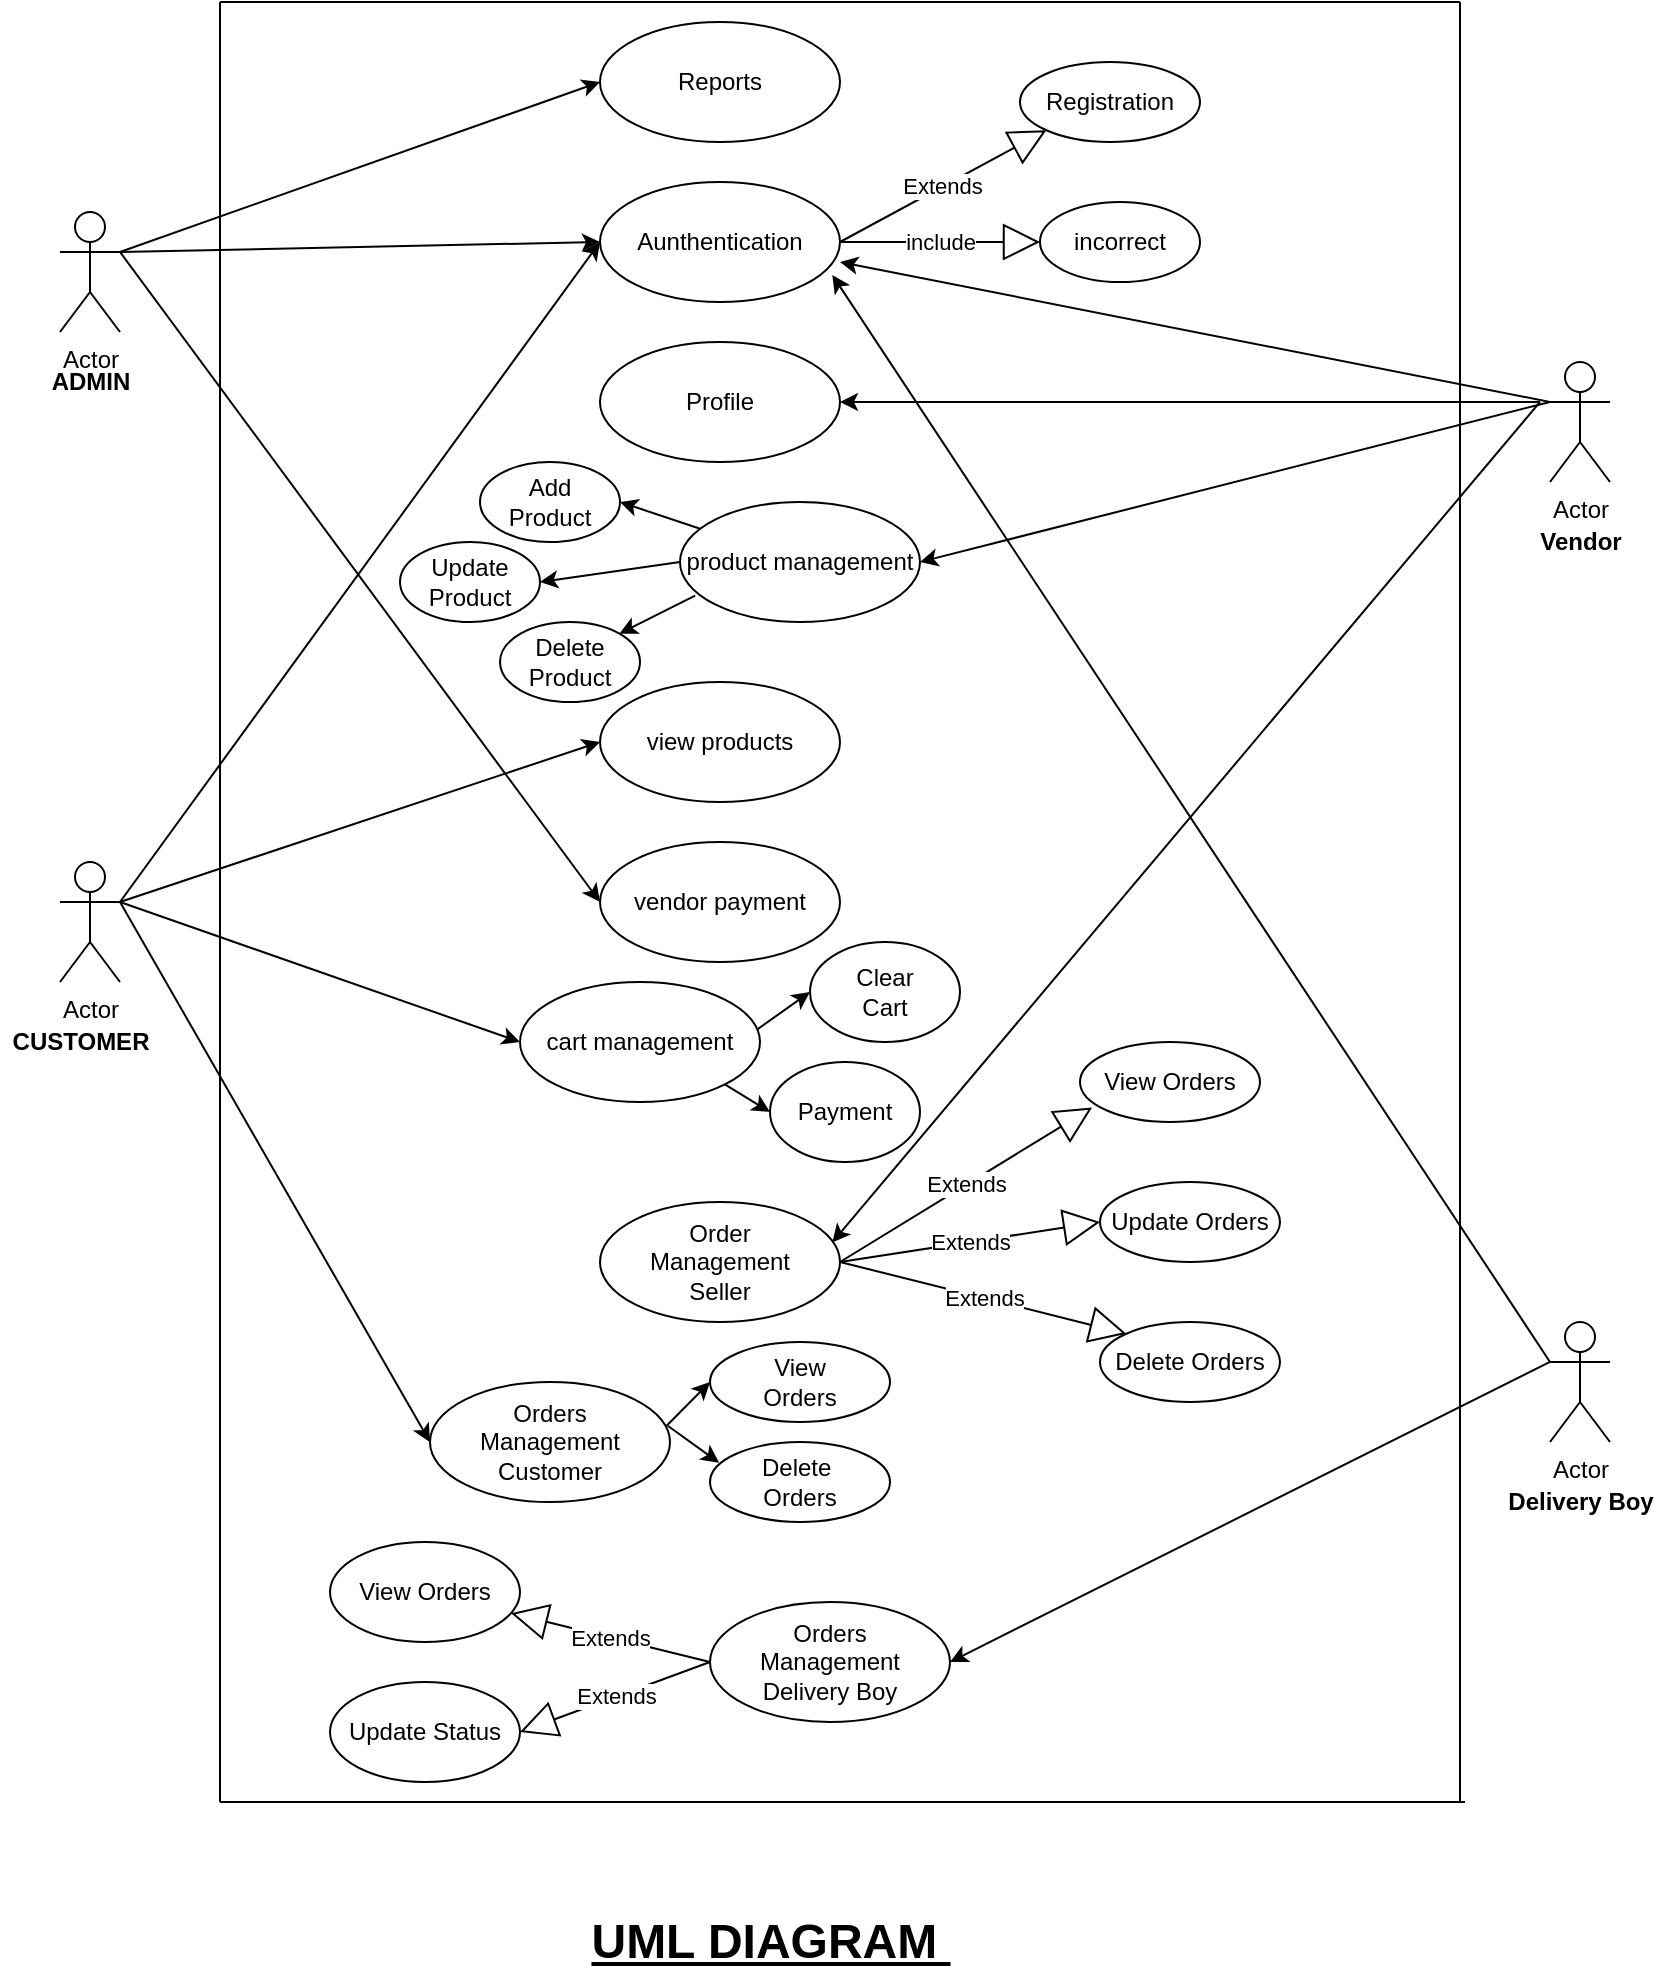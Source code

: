 <mxfile version="16.1.2" type="device"><diagram id="dJActe31xgW4fxhxk74n" name="Page-1"><mxGraphModel dx="1221" dy="764" grid="1" gridSize="10" guides="1" tooltips="1" connect="1" arrows="1" fold="1" page="1" pageScale="1" pageWidth="2339" pageHeight="3300" math="0" shadow="0"><root><mxCell id="0"/><mxCell id="1" parent="0"/><mxCell id="O070oOsSCNhPtYjGPl3y-1" value="Reports" style="ellipse;whiteSpace=wrap;html=1;" parent="1" vertex="1"><mxGeometry x="340" y="50" width="120" height="60" as="geometry"/></mxCell><mxCell id="O070oOsSCNhPtYjGPl3y-3" value="product management" style="ellipse;whiteSpace=wrap;html=1;" parent="1" vertex="1"><mxGeometry x="380" y="290" width="120" height="60" as="geometry"/></mxCell><mxCell id="O070oOsSCNhPtYjGPl3y-4" value="vendor payment" style="ellipse;whiteSpace=wrap;html=1;" parent="1" vertex="1"><mxGeometry x="340" y="460" width="120" height="60" as="geometry"/></mxCell><mxCell id="O070oOsSCNhPtYjGPl3y-5" value="Actor" style="shape=umlActor;verticalLabelPosition=bottom;verticalAlign=top;html=1;" parent="1" vertex="1"><mxGeometry x="70" y="470" width="30" height="60" as="geometry"/></mxCell><mxCell id="O070oOsSCNhPtYjGPl3y-6" value="Actor" style="shape=umlActor;verticalLabelPosition=bottom;verticalAlign=top;html=1;" parent="1" vertex="1"><mxGeometry x="815" y="220" width="30" height="60" as="geometry"/></mxCell><mxCell id="O070oOsSCNhPtYjGPl3y-7" value="Actor" style="shape=umlActor;verticalLabelPosition=bottom;verticalAlign=top;html=1;" parent="1" vertex="1"><mxGeometry x="70" y="145" width="30" height="60" as="geometry"/></mxCell><mxCell id="O070oOsSCNhPtYjGPl3y-8" value="Actor" style="shape=umlActor;verticalLabelPosition=bottom;verticalAlign=top;html=1;" parent="1" vertex="1"><mxGeometry x="815" y="700" width="30" height="60" as="geometry"/></mxCell><mxCell id="O070oOsSCNhPtYjGPl3y-10" value="Aunthentication" style="ellipse;whiteSpace=wrap;html=1;" parent="1" vertex="1"><mxGeometry x="340" y="130" width="120" height="60" as="geometry"/></mxCell><mxCell id="O070oOsSCNhPtYjGPl3y-11" value="cart management" style="ellipse;whiteSpace=wrap;html=1;" parent="1" vertex="1"><mxGeometry x="300" y="530" width="120" height="60" as="geometry"/></mxCell><mxCell id="O070oOsSCNhPtYjGPl3y-12" value="Order&lt;br&gt;Management&lt;br&gt;Seller" style="ellipse;whiteSpace=wrap;html=1;" parent="1" vertex="1"><mxGeometry x="340" y="640" width="120" height="60" as="geometry"/></mxCell><mxCell id="O070oOsSCNhPtYjGPl3y-14" value="Registration" style="ellipse;whiteSpace=wrap;html=1;" parent="1" vertex="1"><mxGeometry x="550" y="70" width="90" height="40" as="geometry"/></mxCell><mxCell id="O070oOsSCNhPtYjGPl3y-15" value="incorrect" style="ellipse;whiteSpace=wrap;html=1;" parent="1" vertex="1"><mxGeometry x="560" y="140" width="80" height="40" as="geometry"/></mxCell><mxCell id="O070oOsSCNhPtYjGPl3y-16" value="Extends" style="endArrow=block;endSize=16;endFill=0;html=1;rounded=0;entryX=0;entryY=1;entryDx=0;entryDy=0;exitX=1;exitY=0.5;exitDx=0;exitDy=0;" parent="1" source="O070oOsSCNhPtYjGPl3y-10" target="O070oOsSCNhPtYjGPl3y-14" edge="1"><mxGeometry width="160" relative="1" as="geometry"><mxPoint x="460" y="240" as="sourcePoint"/><mxPoint x="620" y="240" as="targetPoint"/></mxGeometry></mxCell><mxCell id="O070oOsSCNhPtYjGPl3y-17" value="include" style="endArrow=block;endSize=16;endFill=0;html=1;rounded=0;entryX=0;entryY=0.5;entryDx=0;entryDy=0;exitX=1;exitY=0.5;exitDx=0;exitDy=0;" parent="1" source="O070oOsSCNhPtYjGPl3y-10" target="O070oOsSCNhPtYjGPl3y-15" edge="1"><mxGeometry width="160" relative="1" as="geometry"><mxPoint x="460" y="239.5" as="sourcePoint"/><mxPoint x="620" y="239.5" as="targetPoint"/></mxGeometry></mxCell><mxCell id="O070oOsSCNhPtYjGPl3y-24" value="&lt;b&gt;Delivery Boy&lt;/b&gt;" style="text;html=1;align=center;verticalAlign=middle;resizable=0;points=[];autosize=1;strokeColor=none;fillColor=none;" parent="1" vertex="1"><mxGeometry x="785" y="780" width="90" height="20" as="geometry"/></mxCell><mxCell id="O070oOsSCNhPtYjGPl3y-25" value="&lt;b&gt;Vendor&lt;/b&gt;" style="text;html=1;align=center;verticalAlign=middle;resizable=0;points=[];autosize=1;strokeColor=none;fillColor=none;" parent="1" vertex="1"><mxGeometry x="800" y="300" width="60" height="20" as="geometry"/></mxCell><mxCell id="O070oOsSCNhPtYjGPl3y-26" value="&lt;b&gt;CUSTOMER&lt;/b&gt;" style="text;html=1;align=center;verticalAlign=middle;resizable=0;points=[];autosize=1;strokeColor=none;fillColor=none;" parent="1" vertex="1"><mxGeometry x="40" y="550" width="80" height="20" as="geometry"/></mxCell><mxCell id="O070oOsSCNhPtYjGPl3y-27" value="&lt;b&gt;ADMIN&lt;/b&gt;" style="text;html=1;align=center;verticalAlign=middle;resizable=0;points=[];autosize=1;strokeColor=none;fillColor=none;" parent="1" vertex="1"><mxGeometry x="60" y="220" width="50" height="20" as="geometry"/></mxCell><mxCell id="O070oOsSCNhPtYjGPl3y-30" value="view products" style="ellipse;whiteSpace=wrap;html=1;" parent="1" vertex="1"><mxGeometry x="340" y="380" width="120" height="60" as="geometry"/></mxCell><mxCell id="O070oOsSCNhPtYjGPl3y-40" value="" style="endArrow=classic;html=1;rounded=0;entryX=0;entryY=0.5;entryDx=0;entryDy=0;" parent="1" target="O070oOsSCNhPtYjGPl3y-10" edge="1"><mxGeometry width="50" height="50" relative="1" as="geometry"><mxPoint x="100" y="490" as="sourcePoint"/><mxPoint x="350" y="140" as="targetPoint"/></mxGeometry></mxCell><mxCell id="O070oOsSCNhPtYjGPl3y-42" value="" style="endArrow=classic;html=1;rounded=0;entryX=0;entryY=0.5;entryDx=0;entryDy=0;" parent="1" target="O070oOsSCNhPtYjGPl3y-30" edge="1"><mxGeometry width="50" height="50" relative="1" as="geometry"><mxPoint x="100" y="490" as="sourcePoint"/><mxPoint x="360" y="150" as="targetPoint"/></mxGeometry></mxCell><mxCell id="O070oOsSCNhPtYjGPl3y-43" value="" style="endArrow=classic;html=1;rounded=0;entryX=0;entryY=0.5;entryDx=0;entryDy=0;" parent="1" target="O070oOsSCNhPtYjGPl3y-11" edge="1"><mxGeometry width="50" height="50" relative="1" as="geometry"><mxPoint x="100" y="490" as="sourcePoint"/><mxPoint x="370" y="160" as="targetPoint"/></mxGeometry></mxCell><mxCell id="O070oOsSCNhPtYjGPl3y-44" value="" style="endArrow=classic;html=1;rounded=0;entryX=0;entryY=0.5;entryDx=0;entryDy=0;" parent="1" target="hJMFPmXhheFxjmPKnF_F-14" edge="1"><mxGeometry width="50" height="50" relative="1" as="geometry"><mxPoint x="100" y="490" as="sourcePoint"/><mxPoint x="380" y="170" as="targetPoint"/></mxGeometry></mxCell><mxCell id="O070oOsSCNhPtYjGPl3y-46" value="Profile" style="ellipse;whiteSpace=wrap;html=1;" parent="1" vertex="1"><mxGeometry x="340" y="210" width="120" height="60" as="geometry"/></mxCell><mxCell id="O070oOsSCNhPtYjGPl3y-48" value="" style="endArrow=classic;html=1;rounded=0;exitX=0;exitY=0.333;exitDx=0;exitDy=0;exitPerimeter=0;" parent="1" source="O070oOsSCNhPtYjGPl3y-6" edge="1"><mxGeometry width="50" height="50" relative="1" as="geometry"><mxPoint x="770" y="190" as="sourcePoint"/><mxPoint x="460" y="170" as="targetPoint"/></mxGeometry></mxCell><mxCell id="O070oOsSCNhPtYjGPl3y-49" value="" style="endArrow=classic;html=1;rounded=0;exitX=0;exitY=0.333;exitDx=0;exitDy=0;exitPerimeter=0;entryX=1;entryY=0.5;entryDx=0;entryDy=0;" parent="1" source="O070oOsSCNhPtYjGPl3y-6" target="O070oOsSCNhPtYjGPl3y-3" edge="1"><mxGeometry width="50" height="50" relative="1" as="geometry"><mxPoint x="780" y="250" as="sourcePoint"/><mxPoint x="470" y="180" as="targetPoint"/></mxGeometry></mxCell><mxCell id="O070oOsSCNhPtYjGPl3y-50" value="" style="endArrow=classic;html=1;rounded=0;entryX=1;entryY=0.5;entryDx=0;entryDy=0;" parent="1" target="O070oOsSCNhPtYjGPl3y-46" edge="1"><mxGeometry width="50" height="50" relative="1" as="geometry"><mxPoint x="810" y="240" as="sourcePoint"/><mxPoint x="480" y="190" as="targetPoint"/></mxGeometry></mxCell><mxCell id="O070oOsSCNhPtYjGPl3y-51" value="" style="endArrow=classic;html=1;rounded=0;entryX=0.968;entryY=0.337;entryDx=0;entryDy=0;entryPerimeter=0;" parent="1" target="O070oOsSCNhPtYjGPl3y-12" edge="1"><mxGeometry width="50" height="50" relative="1" as="geometry"><mxPoint x="810" y="240" as="sourcePoint"/><mxPoint x="510" y="500" as="targetPoint"/></mxGeometry></mxCell><mxCell id="O070oOsSCNhPtYjGPl3y-52" value="" style="endArrow=classic;html=1;rounded=0;entryX=0;entryY=0.5;entryDx=0;entryDy=0;exitX=1;exitY=0.333;exitDx=0;exitDy=0;exitPerimeter=0;" parent="1" source="O070oOsSCNhPtYjGPl3y-7" target="O070oOsSCNhPtYjGPl3y-10" edge="1"><mxGeometry width="50" height="50" relative="1" as="geometry"><mxPoint x="150" y="170" as="sourcePoint"/><mxPoint x="200" y="120" as="targetPoint"/></mxGeometry></mxCell><mxCell id="O070oOsSCNhPtYjGPl3y-54" value="" style="endArrow=classic;html=1;rounded=0;entryX=0;entryY=0.5;entryDx=0;entryDy=0;exitX=1;exitY=0.333;exitDx=0;exitDy=0;exitPerimeter=0;" parent="1" source="O070oOsSCNhPtYjGPl3y-7" target="O070oOsSCNhPtYjGPl3y-4" edge="1"><mxGeometry width="50" height="50" relative="1" as="geometry"><mxPoint x="150" y="170" as="sourcePoint"/><mxPoint x="360" y="180" as="targetPoint"/></mxGeometry></mxCell><mxCell id="O070oOsSCNhPtYjGPl3y-55" value="" style="endArrow=classic;html=1;rounded=0;entryX=0;entryY=0.5;entryDx=0;entryDy=0;exitX=1;exitY=0.333;exitDx=0;exitDy=0;exitPerimeter=0;" parent="1" source="O070oOsSCNhPtYjGPl3y-7" target="O070oOsSCNhPtYjGPl3y-1" edge="1"><mxGeometry width="50" height="50" relative="1" as="geometry"><mxPoint x="180" y="200" as="sourcePoint"/><mxPoint x="370" y="190" as="targetPoint"/></mxGeometry></mxCell><mxCell id="O070oOsSCNhPtYjGPl3y-57" value="" style="endArrow=classic;html=1;rounded=0;exitX=0;exitY=0.333;exitDx=0;exitDy=0;exitPerimeter=0;entryX=0.968;entryY=0.775;entryDx=0;entryDy=0;entryPerimeter=0;" parent="1" source="O070oOsSCNhPtYjGPl3y-8" target="O070oOsSCNhPtYjGPl3y-10" edge="1"><mxGeometry width="50" height="50" relative="1" as="geometry"><mxPoint x="810" y="490" as="sourcePoint"/><mxPoint x="450" y="170" as="targetPoint"/></mxGeometry></mxCell><mxCell id="O070oOsSCNhPtYjGPl3y-62" value="" style="endArrow=classic;html=1;rounded=0;exitX=0;exitY=0.333;exitDx=0;exitDy=0;exitPerimeter=0;entryX=1;entryY=0.5;entryDx=0;entryDy=0;" parent="1" source="O070oOsSCNhPtYjGPl3y-8" edge="1" target="hJMFPmXhheFxjmPKnF_F-15"><mxGeometry width="50" height="50" relative="1" as="geometry"><mxPoint x="790" y="530" as="sourcePoint"/><mxPoint x="460" y="670" as="targetPoint"/></mxGeometry></mxCell><mxCell id="O070oOsSCNhPtYjGPl3y-63" value="" style="endArrow=none;html=1;rounded=0;" parent="1" edge="1"><mxGeometry width="50" height="50" relative="1" as="geometry"><mxPoint x="150" y="940" as="sourcePoint"/><mxPoint x="150" y="40" as="targetPoint"/></mxGeometry></mxCell><mxCell id="O070oOsSCNhPtYjGPl3y-64" value="" style="endArrow=none;html=1;rounded=0;" parent="1" edge="1"><mxGeometry width="50" height="50" relative="1" as="geometry"><mxPoint x="150" y="40" as="sourcePoint"/><mxPoint x="770" y="40" as="targetPoint"/></mxGeometry></mxCell><mxCell id="O070oOsSCNhPtYjGPl3y-65" value="" style="endArrow=none;html=1;rounded=0;" parent="1" edge="1"><mxGeometry width="50" height="50" relative="1" as="geometry"><mxPoint x="770" y="940" as="sourcePoint"/><mxPoint x="770" y="40" as="targetPoint"/></mxGeometry></mxCell><mxCell id="O070oOsSCNhPtYjGPl3y-66" value="" style="endArrow=none;html=1;rounded=0;" parent="1" edge="1"><mxGeometry width="50" height="50" relative="1" as="geometry"><mxPoint x="150" y="940" as="sourcePoint"/><mxPoint x="772.5" y="940" as="targetPoint"/></mxGeometry></mxCell><mxCell id="O070oOsSCNhPtYjGPl3y-68" value="&lt;font style=&quot;font-size: 24px&quot;&gt;&lt;b&gt;&lt;u&gt;UML DIAGRAM&amp;nbsp;&lt;/u&gt;&lt;/b&gt;&lt;/font&gt;" style="text;html=1;align=center;verticalAlign=middle;resizable=0;points=[];autosize=1;strokeColor=none;fillColor=none;" parent="1" vertex="1"><mxGeometry x="330" y="1000" width="190" height="20" as="geometry"/></mxCell><mxCell id="hJMFPmXhheFxjmPKnF_F-1" value="Add&lt;br&gt;Product" style="ellipse;whiteSpace=wrap;html=1;" vertex="1" parent="1"><mxGeometry x="280" y="270" width="70" height="40" as="geometry"/></mxCell><mxCell id="hJMFPmXhheFxjmPKnF_F-2" value="Update&lt;br&gt;Product" style="ellipse;whiteSpace=wrap;html=1;" vertex="1" parent="1"><mxGeometry x="240" y="310" width="70" height="40" as="geometry"/></mxCell><mxCell id="hJMFPmXhheFxjmPKnF_F-3" value="Delete&lt;br&gt;Product" style="ellipse;whiteSpace=wrap;html=1;" vertex="1" parent="1"><mxGeometry x="290" y="350" width="70" height="40" as="geometry"/></mxCell><mxCell id="hJMFPmXhheFxjmPKnF_F-5" value="" style="endArrow=classic;html=1;rounded=0;" edge="1" parent="1" source="O070oOsSCNhPtYjGPl3y-3"><mxGeometry width="50" height="50" relative="1" as="geometry"><mxPoint x="500" y="460" as="sourcePoint"/><mxPoint x="350" y="290" as="targetPoint"/></mxGeometry></mxCell><mxCell id="hJMFPmXhheFxjmPKnF_F-6" value="" style="endArrow=classic;html=1;rounded=0;entryX=1;entryY=0.5;entryDx=0;entryDy=0;exitX=0;exitY=0.5;exitDx=0;exitDy=0;" edge="1" parent="1" source="O070oOsSCNhPtYjGPl3y-3" target="hJMFPmXhheFxjmPKnF_F-2"><mxGeometry width="50" height="50" relative="1" as="geometry"><mxPoint x="380" y="313" as="sourcePoint"/><mxPoint x="360" y="300" as="targetPoint"/></mxGeometry></mxCell><mxCell id="hJMFPmXhheFxjmPKnF_F-7" value="" style="endArrow=classic;html=1;rounded=0;entryX=1;entryY=0;entryDx=0;entryDy=0;exitX=0.063;exitY=0.78;exitDx=0;exitDy=0;exitPerimeter=0;" edge="1" parent="1" source="O070oOsSCNhPtYjGPl3y-3" target="hJMFPmXhheFxjmPKnF_F-3"><mxGeometry width="50" height="50" relative="1" as="geometry"><mxPoint x="410.077" y="323.359" as="sourcePoint"/><mxPoint x="370" y="310" as="targetPoint"/></mxGeometry></mxCell><mxCell id="hJMFPmXhheFxjmPKnF_F-9" value="Clear&lt;br&gt;Cart" style="ellipse;whiteSpace=wrap;html=1;" vertex="1" parent="1"><mxGeometry x="445" y="510" width="75" height="50" as="geometry"/></mxCell><mxCell id="hJMFPmXhheFxjmPKnF_F-10" value="Payment" style="ellipse;whiteSpace=wrap;html=1;" vertex="1" parent="1"><mxGeometry x="425" y="570" width="75" height="50" as="geometry"/></mxCell><mxCell id="hJMFPmXhheFxjmPKnF_F-12" value="" style="endArrow=classic;html=1;rounded=0;exitX=0.99;exitY=0.393;exitDx=0;exitDy=0;exitPerimeter=0;entryX=0;entryY=0.5;entryDx=0;entryDy=0;" edge="1" parent="1" source="O070oOsSCNhPtYjGPl3y-11" target="hJMFPmXhheFxjmPKnF_F-9"><mxGeometry width="50" height="50" relative="1" as="geometry"><mxPoint x="500" y="440" as="sourcePoint"/><mxPoint x="550" y="390" as="targetPoint"/></mxGeometry></mxCell><mxCell id="hJMFPmXhheFxjmPKnF_F-13" value="" style="endArrow=classic;html=1;rounded=0;exitX=1;exitY=1;exitDx=0;exitDy=0;entryX=0;entryY=0.5;entryDx=0;entryDy=0;" edge="1" parent="1" source="O070oOsSCNhPtYjGPl3y-11" target="hJMFPmXhheFxjmPKnF_F-10"><mxGeometry width="50" height="50" relative="1" as="geometry"><mxPoint x="428.8" y="563.58" as="sourcePoint"/><mxPoint x="455" y="545" as="targetPoint"/></mxGeometry></mxCell><mxCell id="hJMFPmXhheFxjmPKnF_F-14" value="Orders&lt;br&gt;Management&lt;br&gt;Customer" style="ellipse;whiteSpace=wrap;html=1;" vertex="1" parent="1"><mxGeometry x="255" y="730" width="120" height="60" as="geometry"/></mxCell><mxCell id="hJMFPmXhheFxjmPKnF_F-15" value="Orders&lt;br&gt;Management&lt;br&gt;Delivery Boy" style="ellipse;whiteSpace=wrap;html=1;" vertex="1" parent="1"><mxGeometry x="395" y="840" width="120" height="60" as="geometry"/></mxCell><mxCell id="hJMFPmXhheFxjmPKnF_F-16" value="View Orders" style="ellipse;whiteSpace=wrap;html=1;" vertex="1" parent="1"><mxGeometry x="580" y="560" width="90" height="40" as="geometry"/></mxCell><mxCell id="hJMFPmXhheFxjmPKnF_F-17" value="Delete&amp;nbsp;&lt;br&gt;Orders" style="ellipse;whiteSpace=wrap;html=1;" vertex="1" parent="1"><mxGeometry x="395" y="760" width="90" height="40" as="geometry"/></mxCell><mxCell id="hJMFPmXhheFxjmPKnF_F-18" value="Delete Orders" style="ellipse;whiteSpace=wrap;html=1;" vertex="1" parent="1"><mxGeometry x="590" y="700" width="90" height="40" as="geometry"/></mxCell><mxCell id="hJMFPmXhheFxjmPKnF_F-19" value="View&lt;br&gt;Orders" style="ellipse;whiteSpace=wrap;html=1;" vertex="1" parent="1"><mxGeometry x="395" y="710" width="90" height="40" as="geometry"/></mxCell><mxCell id="hJMFPmXhheFxjmPKnF_F-22" value="" style="endArrow=classic;html=1;rounded=0;exitX=0.985;exitY=0.367;exitDx=0;exitDy=0;entryX=0;entryY=0.5;entryDx=0;entryDy=0;exitPerimeter=0;" edge="1" parent="1" source="hJMFPmXhheFxjmPKnF_F-14" target="hJMFPmXhheFxjmPKnF_F-19"><mxGeometry width="50" height="50" relative="1" as="geometry"><mxPoint x="470" y="680" as="sourcePoint"/><mxPoint x="533.18" y="715.858" as="targetPoint"/></mxGeometry></mxCell><mxCell id="hJMFPmXhheFxjmPKnF_F-23" value="" style="endArrow=classic;html=1;rounded=0;exitX=0.992;exitY=0.367;exitDx=0;exitDy=0;entryX=0.051;entryY=0.26;entryDx=0;entryDy=0;exitPerimeter=0;entryPerimeter=0;" edge="1" parent="1" source="hJMFPmXhheFxjmPKnF_F-14" target="hJMFPmXhheFxjmPKnF_F-17"><mxGeometry width="50" height="50" relative="1" as="geometry"><mxPoint x="383.2" y="762.02" as="sourcePoint"/><mxPoint x="405" y="740" as="targetPoint"/></mxGeometry></mxCell><mxCell id="hJMFPmXhheFxjmPKnF_F-24" value="Update Orders" style="ellipse;whiteSpace=wrap;html=1;" vertex="1" parent="1"><mxGeometry x="590" y="630" width="90" height="40" as="geometry"/></mxCell><mxCell id="hJMFPmXhheFxjmPKnF_F-25" value="Extends" style="endArrow=block;endSize=16;endFill=0;html=1;rounded=0;entryX=0;entryY=0.5;entryDx=0;entryDy=0;" edge="1" parent="1" target="hJMFPmXhheFxjmPKnF_F-24"><mxGeometry width="160" relative="1" as="geometry"><mxPoint x="460" y="670" as="sourcePoint"/><mxPoint x="610" y="560" as="targetPoint"/></mxGeometry></mxCell><mxCell id="hJMFPmXhheFxjmPKnF_F-26" value="Extends" style="endArrow=block;endSize=16;endFill=0;html=1;rounded=0;entryX=0;entryY=0;entryDx=0;entryDy=0;exitX=1;exitY=0.5;exitDx=0;exitDy=0;" edge="1" parent="1" source="O070oOsSCNhPtYjGPl3y-12" target="hJMFPmXhheFxjmPKnF_F-18"><mxGeometry width="160" relative="1" as="geometry"><mxPoint x="470" y="680" as="sourcePoint"/><mxPoint x="600" y="660" as="targetPoint"/></mxGeometry></mxCell><mxCell id="hJMFPmXhheFxjmPKnF_F-27" value="Extends" style="endArrow=block;endSize=16;endFill=0;html=1;rounded=0;entryX=0.067;entryY=0.82;entryDx=0;entryDy=0;entryPerimeter=0;" edge="1" parent="1" target="hJMFPmXhheFxjmPKnF_F-16"><mxGeometry width="160" relative="1" as="geometry"><mxPoint x="460" y="670" as="sourcePoint"/><mxPoint x="610" y="670" as="targetPoint"/></mxGeometry></mxCell><mxCell id="hJMFPmXhheFxjmPKnF_F-28" value="View Orders" style="ellipse;whiteSpace=wrap;html=1;" vertex="1" parent="1"><mxGeometry x="205" y="810" width="95" height="50" as="geometry"/></mxCell><mxCell id="hJMFPmXhheFxjmPKnF_F-29" value="Update Status" style="ellipse;whiteSpace=wrap;html=1;" vertex="1" parent="1"><mxGeometry x="205" y="880" width="95" height="50" as="geometry"/></mxCell><mxCell id="hJMFPmXhheFxjmPKnF_F-30" value="Extends" style="endArrow=block;endSize=16;endFill=0;html=1;rounded=0;exitX=0;exitY=0.5;exitDx=0;exitDy=0;" edge="1" parent="1" source="hJMFPmXhheFxjmPKnF_F-15" target="hJMFPmXhheFxjmPKnF_F-28"><mxGeometry width="160" relative="1" as="geometry"><mxPoint x="450" y="850" as="sourcePoint"/><mxPoint x="610" y="850" as="targetPoint"/></mxGeometry></mxCell><mxCell id="hJMFPmXhheFxjmPKnF_F-31" value="Extends" style="endArrow=block;endSize=16;endFill=0;html=1;rounded=0;exitX=0;exitY=0.5;exitDx=0;exitDy=0;entryX=1;entryY=0.5;entryDx=0;entryDy=0;" edge="1" parent="1" source="hJMFPmXhheFxjmPKnF_F-15" target="hJMFPmXhheFxjmPKnF_F-29"><mxGeometry width="160" relative="1" as="geometry"><mxPoint x="405" y="880" as="sourcePoint"/><mxPoint x="350.996" y="859.645" as="targetPoint"/></mxGeometry></mxCell></root></mxGraphModel></diagram></mxfile>